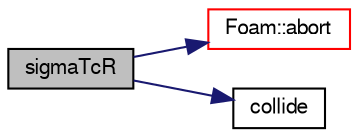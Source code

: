 digraph "sigmaTcR"
{
  bgcolor="transparent";
  edge [fontname="FreeSans",fontsize="10",labelfontname="FreeSans",labelfontsize="10"];
  node [fontname="FreeSans",fontsize="10",shape=record];
  rankdir="LR";
  Node53 [label="sigmaTcR",height=0.2,width=0.4,color="black", fillcolor="grey75", style="filled", fontcolor="black"];
  Node53 -> Node54 [color="midnightblue",fontsize="10",style="solid",fontname="FreeSans"];
  Node54 [label="Foam::abort",height=0.2,width=0.4,color="red",URL="$a21124.html#a447107a607d03e417307c203fa5fb44b"];
  Node53 -> Node97 [color="midnightblue",fontsize="10",style="solid",fontname="FreeSans"];
  Node97 [label="collide",height=0.2,width=0.4,color="black",URL="$a23710.html#af028e1d3dc9aba7d1abd7d124b8a9a27",tooltip="Apply collision. "];
}
